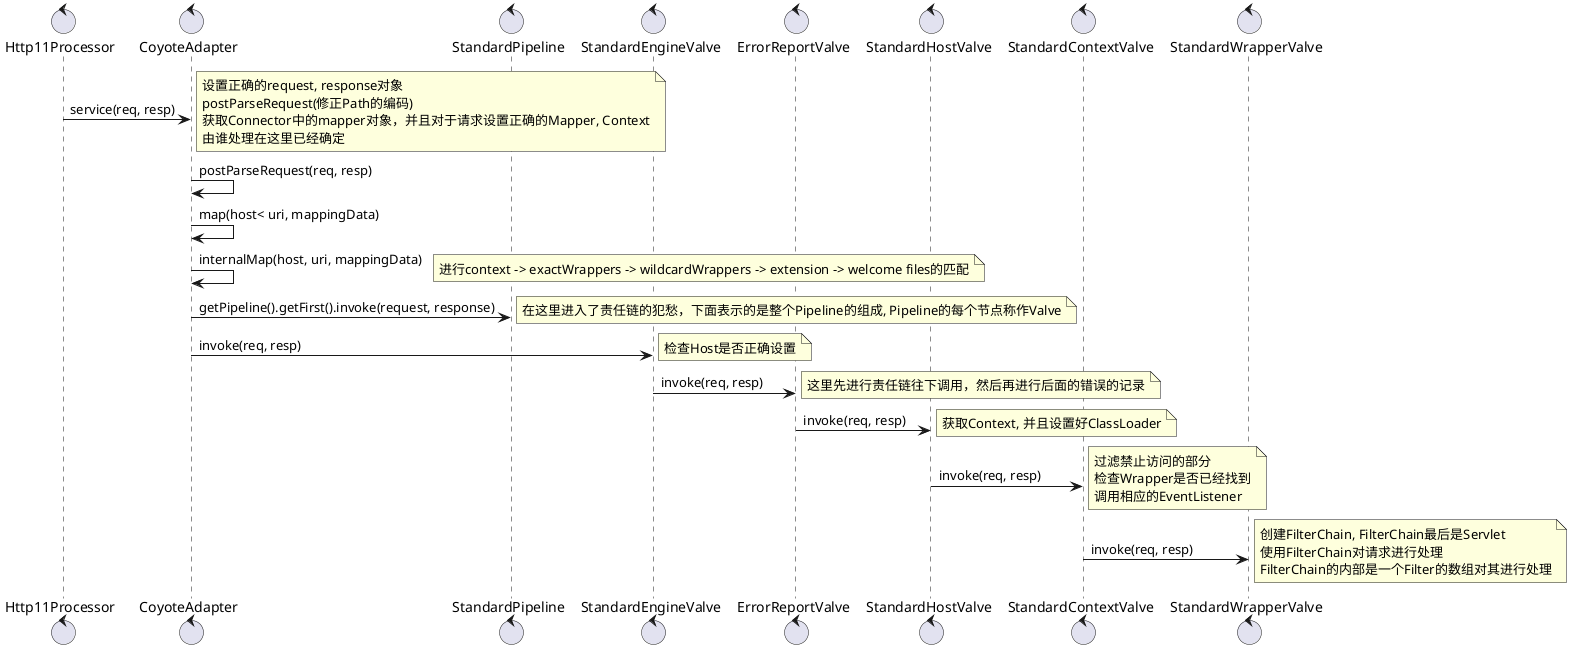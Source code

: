 @startuml

control Http11Processor as Hp
control CoyoteAdapter as Ca
control StandardPipeline as Sp

control StandardEngineValve as Sea
control ErrorReportValve as Erv
control StandardHostValve as Shv
control StandardContextValve as Scv
control StandardWrapperValve as Swv

Hp -> Ca: service(req, resp)
note right
  设置正确的request, response对象
  postParseRequest(修正Path的编码)
  获取Connector中的mapper对象，并且对于请求设置正确的Mapper, Context
  由谁处理在这里已经确定
end note
Ca -> Ca: postParseRequest(req, resp)
Ca -> Ca: map(host< uri, mappingData)
Ca -> Ca: internalMap(host, uri, mappingData)
note right
  进行context -> exactWrappers -> wildcardWrappers -> extension -> welcome files的匹配
end note
Ca -> Sp: getPipeline().getFirst().invoke(request, response)
note right
  在这里进入了责任链的犯愁，下面表示的是整个Pipeline的组成, Pipeline的每个节点称作Valve
end note

Ca -> Sea: invoke(req, resp)
note right
  检查Host是否正确设置
end note

Sea -> Erv: invoke(req, resp)
note right
  这里先进行责任链往下调用，然后再进行后面的错误的记录
end note

Erv -> Shv: invoke(req, resp)
note right
  获取Context, 并且设置好ClassLoader
end note

Shv -> Scv: invoke(req, resp)
note right
  过滤禁止访问的部分
  检查Wrapper是否已经找到
  调用相应的EventListener
end note

Scv -> Swv: invoke(req, resp)
note right
  创建FilterChain, FilterChain最后是Servlet
  使用FilterChain对请求进行处理
  FilterChain的内部是一个Filter的数组对其进行处理
end note


@enduml
